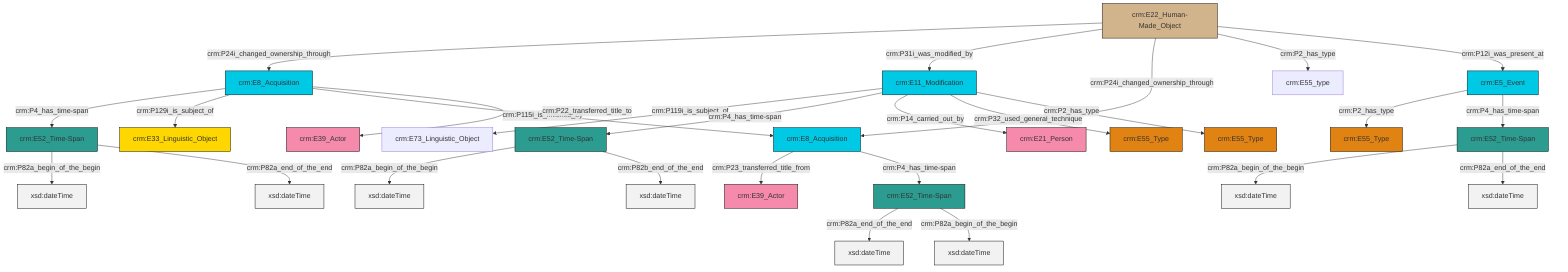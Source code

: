 graph TD
classDef Literal fill:#f2f2f2,stroke:#000000;
classDef CRM_Entity fill:#FFFFFF,stroke:#000000;
classDef Temporal_Entity fill:#00C9E6, stroke:#000000;
classDef Type fill:#E18312, stroke:#000000;
classDef Time-Span fill:#2C9C91, stroke:#000000;
classDef Appellation fill:#FFEB7F, stroke:#000000;
classDef Place fill:#008836, stroke:#000000;
classDef Persistent_Item fill:#B266B2, stroke:#000000;
classDef Conceptual_Object fill:#FFD700, stroke:#000000;
classDef Physical_Thing fill:#D2B48C, stroke:#000000;
classDef Actor fill:#f58aad, stroke:#000000;
classDef PC_Classes fill:#4ce600, stroke:#000000;
classDef Multi fill:#cccccc,stroke:#000000;

4["crm:E22_Human-Made_Object"]:::Physical_Thing -->|crm:P24i_changed_ownership_through| 5["crm:E8_Acquisition"]:::Temporal_Entity
5["crm:E8_Acquisition"]:::Temporal_Entity -->|crm:P4_has_time-span| 8["crm:E52_Time-Span"]:::Time-Span
6["crm:E5_Event"]:::Temporal_Entity -->|crm:P2_has_type| 11["crm:E55_Type"]:::Type
15["crm:E11_Modification"]:::Temporal_Entity -->|crm:P119i_is_subject_of| 16["crm:E73_Linguistic_Object"]:::Default
18["crm:E52_Time-Span"]:::Time-Span -->|crm:P82a_begin_of_the_begin| 19[xsd:dateTime]:::Literal
21["crm:E8_Acquisition"]:::Temporal_Entity -->|crm:P23_transferred_title_from| 22["crm:E39_Actor"]:::Actor
18["crm:E52_Time-Span"]:::Time-Span -->|crm:P82b_end_of_the_end| 25[xsd:dateTime]:::Literal
29["crm:E52_Time-Span"]:::Time-Span -->|crm:P82a_end_of_the_end| 30[xsd:dateTime]:::Literal
15["crm:E11_Modification"]:::Temporal_Entity -->|crm:P4_has_time-span| 18["crm:E52_Time-Span"]:::Time-Span
21["crm:E8_Acquisition"]:::Temporal_Entity -->|crm:P4_has_time-span| 29["crm:E52_Time-Span"]:::Time-Span
5["crm:E8_Acquisition"]:::Temporal_Entity -->|crm:P129i_is_subject_of| 13["crm:E33_Linguistic_Object"]:::Conceptual_Object
15["crm:E11_Modification"]:::Temporal_Entity -->|crm:P14_carried_out_by| 23["crm:E21_Person"]:::Actor
4["crm:E22_Human-Made_Object"]:::Physical_Thing -->|crm:P31i_was_modified_by| 15["crm:E11_Modification"]:::Temporal_Entity
5["crm:E8_Acquisition"]:::Temporal_Entity -->|crm:P115i_is_finished_by| 21["crm:E8_Acquisition"]:::Temporal_Entity
29["crm:E52_Time-Span"]:::Time-Span -->|crm:P82a_begin_of_the_begin| 33[xsd:dateTime]:::Literal
4["crm:E22_Human-Made_Object"]:::Physical_Thing -->|crm:P24i_changed_ownership_through| 21["crm:E8_Acquisition"]:::Temporal_Entity
15["crm:E11_Modification"]:::Temporal_Entity -->|crm:P32_used_general_technique| 35["crm:E55_Type"]:::Type
5["crm:E8_Acquisition"]:::Temporal_Entity -->|crm:P22_transferred_title_to| 0["crm:E39_Actor"]:::Actor
4["crm:E22_Human-Made_Object"]:::Physical_Thing -->|crm:P2_has_type| 27["crm:E55_type"]:::Default
6["crm:E5_Event"]:::Temporal_Entity -->|crm:P4_has_time-span| 9["crm:E52_Time-Span"]:::Time-Span
9["crm:E52_Time-Span"]:::Time-Span -->|crm:P82a_begin_of_the_begin| 39[xsd:dateTime]:::Literal
8["crm:E52_Time-Span"]:::Time-Span -->|crm:P82a_begin_of_the_begin| 40[xsd:dateTime]:::Literal
4["crm:E22_Human-Made_Object"]:::Physical_Thing -->|crm:P12i_was_present_at| 6["crm:E5_Event"]:::Temporal_Entity
9["crm:E52_Time-Span"]:::Time-Span -->|crm:P82a_end_of_the_end| 42[xsd:dateTime]:::Literal
8["crm:E52_Time-Span"]:::Time-Span -->|crm:P82a_end_of_the_end| 43[xsd:dateTime]:::Literal
15["crm:E11_Modification"]:::Temporal_Entity -->|crm:P2_has_type| 2["crm:E55_Type"]:::Type